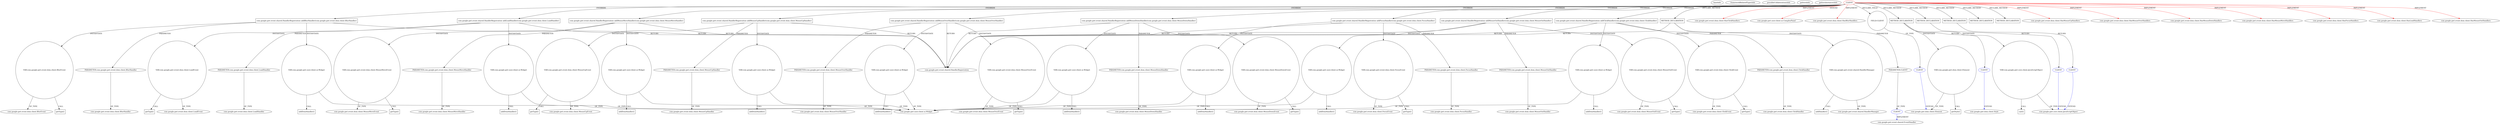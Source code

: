 digraph {
baseInfo[graphId=1568,category="pattern",isAnonymous=false,possibleRelation=true]
frameworkRelatedTypesInfo[0="com.google.gwt.event.dom.client.HasMouseUpHandlers",1="com.google.gwt.event.dom.client.HasMouseMoveHandlers",2="com.google.gwt.event.dom.client.HasFocusHandlers",3="com.google.gwt.event.dom.client.HasClickHandlers",4="com.google.gwt.event.dom.client.HasBlurHandlers",5="com.google.gwt.event.dom.client.HasMouseOutHandlers",6="com.google.gwt.user.client.ui.ComplexPanel",7="com.google.gwt.event.dom.client.HasMouseDownHandlers",8="com.google.gwt.event.dom.client.HasLoadHandlers",9="com.google.gwt.event.dom.client.HasMouseOverHandlers"]
possibleCollaborationsInfo[0="1568~RETURN_TYPE_DECLARATION-CLIENT_METHOD_DECLARATION-~com.google.gwt.event.dom.client.HasMouseUpHandlers com.google.gwt.event.dom.client.HasMouseMoveHandlers com.google.gwt.event.dom.client.HasFocusHandlers com.google.gwt.event.dom.client.HasClickHandlers com.google.gwt.event.dom.client.HasBlurHandlers com.google.gwt.event.dom.client.HasMouseOutHandlers com.google.gwt.user.client.ui.ComplexPanel com.google.gwt.event.dom.client.HasMouseDownHandlers com.google.gwt.event.dom.client.HasLoadHandlers com.google.gwt.event.dom.client.HasMouseOverHandlers ~com.google.gwt.dom.client.Style ~false~false",1="1568~FIELD_TYPE_DECLARATION-~com.google.gwt.event.dom.client.HasMouseUpHandlers com.google.gwt.event.dom.client.HasMouseMoveHandlers com.google.gwt.event.dom.client.HasFocusHandlers com.google.gwt.event.dom.client.HasClickHandlers com.google.gwt.event.dom.client.HasBlurHandlers com.google.gwt.event.dom.client.HasMouseOutHandlers com.google.gwt.user.client.ui.ComplexPanel com.google.gwt.event.dom.client.HasMouseDownHandlers com.google.gwt.event.dom.client.HasLoadHandlers com.google.gwt.event.dom.client.HasMouseOverHandlers ~com.google.gwt.dom.client.Element ~false~false",2="1568~RETURN_TYPE_DECLARATION-CLIENT_METHOD_DECLARATION-~com.google.gwt.event.dom.client.HasMouseUpHandlers com.google.gwt.event.dom.client.HasMouseMoveHandlers com.google.gwt.event.dom.client.HasFocusHandlers com.google.gwt.event.dom.client.HasClickHandlers com.google.gwt.event.dom.client.HasBlurHandlers com.google.gwt.event.dom.client.HasMouseOutHandlers com.google.gwt.user.client.ui.ComplexPanel com.google.gwt.event.dom.client.HasMouseDownHandlers com.google.gwt.event.dom.client.HasLoadHandlers com.google.gwt.event.dom.client.HasMouseOverHandlers ~com.google.gwt.core.client.JavaScriptObject ~false~false",3="1568~RETURN_TYPE_DECLARATION-CLIENT_METHOD_DECLARATION-~com.google.gwt.event.dom.client.HasMouseUpHandlers com.google.gwt.event.dom.client.HasMouseMoveHandlers com.google.gwt.event.dom.client.HasFocusHandlers com.google.gwt.event.dom.client.HasClickHandlers com.google.gwt.event.dom.client.HasBlurHandlers com.google.gwt.event.dom.client.HasMouseOutHandlers com.google.gwt.user.client.ui.ComplexPanel com.google.gwt.event.dom.client.HasMouseDownHandlers com.google.gwt.event.dom.client.HasLoadHandlers com.google.gwt.event.dom.client.HasMouseOverHandlers ~com.google.gwt.core.client.JavaScriptObject ~false~false",4="1568~PARAMETER_TYPE_DECLARATION-CLIENT_METHOD_DECLARATION-~com.google.gwt.event.dom.client.HasMouseUpHandlers com.google.gwt.event.dom.client.HasMouseMoveHandlers com.google.gwt.event.dom.client.HasFocusHandlers com.google.gwt.event.dom.client.HasClickHandlers com.google.gwt.event.dom.client.HasBlurHandlers com.google.gwt.event.dom.client.HasMouseOutHandlers com.google.gwt.user.client.ui.ComplexPanel com.google.gwt.event.dom.client.HasMouseDownHandlers com.google.gwt.event.dom.client.HasLoadHandlers com.google.gwt.event.dom.client.HasMouseOverHandlers ~com.google.gwt.event.shared.EventHandler ~false~false"]
patternInfo[frequency=2.0,patternRootClient=0]
patternInstancesInfo[0="mguiral-GwtSvgLib~/mguiral-GwtSvgLib/GwtSvgLib-master/src/gwt/html5/svg/client/user/ui/SVGSymbolWidget.java~SVGSymbolWidget~3998",1="mguiral-GwtSvgLib~/mguiral-GwtSvgLib/GwtSvgLib-master/src/gwt/html5/svg/client/user/ui/SVGSwitchWidget.java~SVGSwitchWidget~4001"]
26[label="PARAMETER:com.google.gwt.event.dom.client.BlurHandler",vertexType="PARAMETER_DECLARATION",isFrameworkType=false]
27[label="com.google.gwt.event.dom.client.BlurHandler",vertexType="FRAMEWORK_INTERFACE_TYPE",isFrameworkType=false]
24[label="com.google.gwt.event.shared.HandlerRegistration addBlurHandler(com.google.gwt.event.dom.client.BlurHandler)",vertexType="OVERRIDING_METHOD_DECLARATION",isFrameworkType=false,shape=box]
0[label="CLIENT",vertexType="ROOT_CLIENT_CLASS_DECLARATION",isFrameworkType=false,color=red]
4[label="com.google.gwt.event.dom.client.HasClickHandlers",vertexType="FRAMEWORK_INTERFACE_TYPE",isFrameworkType=false]
28[label="VAR:com.google.gwt.user.client.ui.Widget",vertexType="VARIABLE_EXPRESION",isFrameworkType=false,shape=circle]
1[label="com.google.gwt.user.client.ui.ComplexPanel",vertexType="FRAMEWORK_CLASS_TYPE",isFrameworkType=false]
31[label="VAR:com.google.gwt.event.dom.client.BlurEvent",vertexType="VARIABLE_EXPRESION",isFrameworkType=false,shape=circle]
32[label="getType()",vertexType="INSIDE_CALL",isFrameworkType=false,shape=box]
15[label="com.google.gwt.event.shared.HandlerRegistration",vertexType="FRAMEWORK_INTERFACE_TYPE",isFrameworkType=false]
20[label="com.google.gwt.user.client.ui.Widget",vertexType="FRAMEWORK_CLASS_TYPE",isFrameworkType=false]
38[label="VAR:com.google.gwt.user.client.ui.Widget",vertexType="VARIABLE_EXPRESION",isFrameworkType=false,shape=circle]
88[label="VAR:com.google.gwt.user.client.ui.Widget",vertexType="VARIABLE_EXPRESION",isFrameworkType=false,shape=circle]
39[label="addDomHandler()",vertexType="INSIDE_CALL",isFrameworkType=false,shape=box]
89[label="addDomHandler()",vertexType="INSIDE_CALL",isFrameworkType=false,shape=box]
29[label="addDomHandler()",vertexType="INSIDE_CALL",isFrameworkType=false,shape=box]
34[label="com.google.gwt.event.shared.HandlerRegistration addClickHandler(com.google.gwt.event.dom.client.ClickHandler)",vertexType="OVERRIDING_METHOD_DECLARATION",isFrameworkType=false,shape=box]
41[label="VAR:com.google.gwt.event.dom.client.ClickEvent",vertexType="VARIABLE_EXPRESION",isFrameworkType=false,shape=circle]
42[label="getType()",vertexType="INSIDE_CALL",isFrameworkType=false,shape=box]
36[label="PARAMETER:com.google.gwt.event.dom.client.ClickHandler",vertexType="PARAMETER_DECLARATION",isFrameworkType=false]
43[label="com.google.gwt.event.dom.client.ClickEvent",vertexType="FRAMEWORK_CLASS_TYPE",isFrameworkType=false]
37[label="com.google.gwt.event.dom.client.ClickHandler",vertexType="FRAMEWORK_INTERFACE_TYPE",isFrameworkType=false]
33[label="com.google.gwt.event.dom.client.BlurEvent",vertexType="FRAMEWORK_CLASS_TYPE",isFrameworkType=false]
3[label="com.google.gwt.event.dom.client.HasBlurHandlers",vertexType="FRAMEWORK_INTERFACE_TYPE",isFrameworkType=false]
128[label="METHOD_DECLARATION",vertexType="CLIENT_METHOD_DECLARATION",isFrameworkType=false,shape=box]
133[label="METHOD_DECLARATION",vertexType="CLIENT_METHOD_DECLARATION",isFrameworkType=false,shape=box]
117[label="METHOD_DECLARATION",vertexType="CLIENT_METHOD_DECLARATION",isFrameworkType=false,shape=box]
142[label="METHOD_DECLARATION",vertexType="CLIENT_METHOD_DECLARATION",isFrameworkType=false,shape=box]
6[label="com.google.gwt.event.dom.client.HasMouseUpHandlers",vertexType="FRAMEWORK_INTERFACE_TYPE",isFrameworkType=false]
7[label="com.google.gwt.event.dom.client.HasMouseOverHandlers",vertexType="FRAMEWORK_INTERFACE_TYPE",isFrameworkType=false]
11[label="FIELD:CLIENT",vertexType="FIELD_DECLARATION",isFrameworkType=false,shape=circle]
94[label="com.google.gwt.event.shared.HandlerRegistration addLoadHandler(com.google.gwt.event.dom.client.LoadHandler)",vertexType="OVERRIDING_METHOD_DECLARATION",isFrameworkType=false,shape=box]
5[label="com.google.gwt.event.dom.client.HasMouseDownHandlers",vertexType="FRAMEWORK_INTERFACE_TYPE",isFrameworkType=false]
8[label="com.google.gwt.event.dom.client.HasMouseMoveHandlers",vertexType="FRAMEWORK_INTERFACE_TYPE",isFrameworkType=false]
2[label="com.google.gwt.event.dom.client.HasFocusHandlers",vertexType="FRAMEWORK_INTERFACE_TYPE",isFrameworkType=false]
10[label="com.google.gwt.event.dom.client.HasLoadHandlers",vertexType="FRAMEWORK_INTERFACE_TYPE",isFrameworkType=false]
98[label="VAR:com.google.gwt.user.client.ui.Widget",vertexType="VARIABLE_EXPRESION",isFrameworkType=false,shape=circle]
99[label="addDomHandler()",vertexType="INSIDE_CALL",isFrameworkType=false,shape=box]
58[label="VAR:com.google.gwt.user.client.ui.Widget",vertexType="VARIABLE_EXPRESION",isFrameworkType=false,shape=circle]
59[label="addDomHandler()",vertexType="INSIDE_CALL",isFrameworkType=false,shape=box]
68[label="VAR:com.google.gwt.user.client.ui.Widget",vertexType="VARIABLE_EXPRESION",isFrameworkType=false,shape=circle]
69[label="addDomHandler()",vertexType="INSIDE_CALL",isFrameworkType=false,shape=box]
48[label="VAR:com.google.gwt.user.client.ui.Widget",vertexType="VARIABLE_EXPRESION",isFrameworkType=false,shape=circle]
49[label="addDomHandler()",vertexType="INSIDE_CALL",isFrameworkType=false,shape=box]
78[label="VAR:com.google.gwt.user.client.ui.Widget",vertexType="VARIABLE_EXPRESION",isFrameworkType=false,shape=circle]
79[label="addDomHandler()",vertexType="INSIDE_CALL",isFrameworkType=false,shape=box]
18[label="VAR:com.google.gwt.user.client.ui.Widget",vertexType="VARIABLE_EXPRESION",isFrameworkType=false,shape=circle]
19[label="addDomHandler()",vertexType="INSIDE_CALL",isFrameworkType=false,shape=box]
74[label="com.google.gwt.event.shared.HandlerRegistration addMouseMoveHandler(com.google.gwt.event.dom.client.MouseMoveHandler)",vertexType="OVERRIDING_METHOD_DECLARATION",isFrameworkType=false,shape=box]
76[label="PARAMETER:com.google.gwt.event.dom.client.MouseMoveHandler",vertexType="PARAMETER_DECLARATION",isFrameworkType=false]
77[label="com.google.gwt.event.dom.client.MouseMoveHandler",vertexType="FRAMEWORK_INTERFACE_TYPE",isFrameworkType=false]
119[label="METHOD_DECLARATION",vertexType="CLIENT_METHOD_DECLARATION",isFrameworkType=false,shape=box]
125[label="VAR:com.google.gwt.dom.client.Element",vertexType="VARIABLE_EXPRESION",isFrameworkType=false,shape=circle]
104[label="METHOD_DECLARATION",vertexType="CLIENT_METHOD_DECLARATION",isFrameworkType=false,shape=box]
109[label="VAR:com.google.gwt.event.shared.HandlerManager",vertexType="VARIABLE_EXPRESION",isFrameworkType=false,shape=circle]
110[label="addHandler()",vertexType="INSIDE_CALL",isFrameworkType=false,shape=box]
111[label="com.google.gwt.event.shared.HandlerManager",vertexType="FRAMEWORK_CLASS_TYPE",isFrameworkType=false]
106[label="PARAMETER:CLIENT",vertexType="PARAMETER_DECLARATION",isFrameworkType=false]
122[label="VAR:com.google.gwt.core.client.JavaScriptObject",vertexType="VARIABLE_EXPRESION",isFrameworkType=false,shape=circle]
54[label="com.google.gwt.event.shared.HandlerRegistration addMouseUpHandler(com.google.gwt.event.dom.client.MouseUpHandler)",vertexType="OVERRIDING_METHOD_DECLARATION",isFrameworkType=false,shape=box]
56[label="PARAMETER:com.google.gwt.event.dom.client.MouseUpHandler",vertexType="PARAMETER_DECLARATION",isFrameworkType=false]
57[label="com.google.gwt.event.dom.client.MouseUpHandler",vertexType="FRAMEWORK_INTERFACE_TYPE",isFrameworkType=false]
61[label="VAR:com.google.gwt.event.dom.client.MouseUpEvent",vertexType="VARIABLE_EXPRESION",isFrameworkType=false,shape=circle]
63[label="com.google.gwt.event.dom.client.MouseUpEvent",vertexType="FRAMEWORK_CLASS_TYPE",isFrameworkType=false]
62[label="getType()",vertexType="INSIDE_CALL",isFrameworkType=false,shape=box]
9[label="com.google.gwt.event.dom.client.HasMouseOutHandlers",vertexType="FRAMEWORK_INTERFACE_TYPE",isFrameworkType=false]
64[label="com.google.gwt.event.shared.HandlerRegistration addMouseOverHandler(com.google.gwt.event.dom.client.MouseOverHandler)",vertexType="OVERRIDING_METHOD_DECLARATION",isFrameworkType=false,shape=box]
71[label="VAR:com.google.gwt.event.dom.client.MouseOverEvent",vertexType="VARIABLE_EXPRESION",isFrameworkType=false,shape=circle]
72[label="getType()",vertexType="INSIDE_CALL",isFrameworkType=false,shape=box]
73[label="com.google.gwt.event.dom.client.MouseOverEvent",vertexType="FRAMEWORK_CLASS_TYPE",isFrameworkType=false]
101[label="VAR:com.google.gwt.event.dom.client.LoadEvent",vertexType="VARIABLE_EXPRESION",isFrameworkType=false,shape=circle]
102[label="getType()",vertexType="INSIDE_CALL",isFrameworkType=false,shape=box]
44[label="com.google.gwt.event.shared.HandlerRegistration addMouseDownHandler(com.google.gwt.event.dom.client.MouseDownHandler)",vertexType="OVERRIDING_METHOD_DECLARATION",isFrameworkType=false,shape=box]
46[label="PARAMETER:com.google.gwt.event.dom.client.MouseDownHandler",vertexType="PARAMETER_DECLARATION",isFrameworkType=false]
47[label="com.google.gwt.event.dom.client.MouseDownHandler",vertexType="FRAMEWORK_INTERFACE_TYPE",isFrameworkType=false]
66[label="PARAMETER:com.google.gwt.event.dom.client.MouseOverHandler",vertexType="PARAMETER_DECLARATION",isFrameworkType=false]
96[label="PARAMETER:com.google.gwt.event.dom.client.LoadHandler",vertexType="PARAMETER_DECLARATION",isFrameworkType=false]
67[label="com.google.gwt.event.dom.client.MouseOverHandler",vertexType="FRAMEWORK_INTERFACE_TYPE",isFrameworkType=false]
97[label="com.google.gwt.event.dom.client.LoadHandler",vertexType="FRAMEWORK_INTERFACE_TYPE",isFrameworkType=false]
81[label="VAR:com.google.gwt.event.dom.client.MouseMoveEvent",vertexType="VARIABLE_EXPRESION",isFrameworkType=false,shape=circle]
82[label="getType()",vertexType="INSIDE_CALL",isFrameworkType=false,shape=box]
103[label="com.google.gwt.event.dom.client.LoadEvent",vertexType="FRAMEWORK_CLASS_TYPE",isFrameworkType=false]
126[label="getStyle()",vertexType="INSIDE_CALL",isFrameworkType=false,shape=box]
83[label="com.google.gwt.event.dom.client.MouseMoveEvent",vertexType="FRAMEWORK_CLASS_TYPE",isFrameworkType=false]
114[label="com.google.gwt.core.client.JavaScriptObject",vertexType="FRAMEWORK_CLASS_TYPE",isFrameworkType=false]
14[label="com.google.gwt.event.shared.HandlerRegistration addFocusHandler(com.google.gwt.event.dom.client.FocusHandler)",vertexType="OVERRIDING_METHOD_DECLARATION",isFrameworkType=false,shape=box]
16[label="PARAMETER:com.google.gwt.event.dom.client.FocusHandler",vertexType="PARAMETER_DECLARATION",isFrameworkType=false]
17[label="com.google.gwt.event.dom.client.FocusHandler",vertexType="FRAMEWORK_INTERFACE_TYPE",isFrameworkType=false]
21[label="VAR:com.google.gwt.event.dom.client.FocusEvent",vertexType="VARIABLE_EXPRESION",isFrameworkType=false,shape=circle]
22[label="getType()",vertexType="INSIDE_CALL",isFrameworkType=false,shape=box]
23[label="com.google.gwt.event.dom.client.FocusEvent",vertexType="FRAMEWORK_CLASS_TYPE",isFrameworkType=false]
123[label="cast()",vertexType="INSIDE_CALL",isFrameworkType=false,shape=box]
51[label="VAR:com.google.gwt.event.dom.client.MouseDownEvent",vertexType="VARIABLE_EXPRESION",isFrameworkType=false,shape=circle]
53[label="com.google.gwt.event.dom.client.MouseDownEvent",vertexType="FRAMEWORK_CLASS_TYPE",isFrameworkType=false]
52[label="getType()",vertexType="INSIDE_CALL",isFrameworkType=false,shape=box]
13[label="com.google.gwt.dom.client.Element",vertexType="FRAMEWORK_CLASS_TYPE",isFrameworkType=false]
84[label="com.google.gwt.event.shared.HandlerRegistration addMouseOutHandler(com.google.gwt.event.dom.client.MouseOutHandler)",vertexType="OVERRIDING_METHOD_DECLARATION",isFrameworkType=false,shape=box]
91[label="VAR:com.google.gwt.event.dom.client.MouseOutEvent",vertexType="VARIABLE_EXPRESION",isFrameworkType=false,shape=circle]
93[label="com.google.gwt.event.dom.client.MouseOutEvent",vertexType="FRAMEWORK_CLASS_TYPE",isFrameworkType=false]
92[label="getType()",vertexType="INSIDE_CALL",isFrameworkType=false,shape=box]
86[label="PARAMETER:com.google.gwt.event.dom.client.MouseOutHandler",vertexType="PARAMETER_DECLARATION",isFrameworkType=false]
87[label="com.google.gwt.event.dom.client.MouseOutHandler",vertexType="FRAMEWORK_INTERFACE_TYPE",isFrameworkType=false]
120[label="CLIENT",vertexType="REFERENCE_CLIENT_CLASS_DECLARATION",isFrameworkType=false,color=blue]
121[label="com.google.gwt.dom.client.Style",vertexType="FRAMEWORK_CLASS_TYPE",isFrameworkType=false]
12[label="CLIENT",vertexType="REFERENCE_CLIENT_CLASS_DECLARATION",isFrameworkType=false,color=blue]
113[label="CLIENT",vertexType="REFERENCE_CLIENT_CLASS_DECLARATION",isFrameworkType=false,color=blue]
129[label="CLIENT",vertexType="REFERENCE_CLIENT_CLASS_DECLARATION",isFrameworkType=false,color=blue]
107[label="CLIENT",vertexType="REFERENCE_CLIENT_CLASS_DECLARATION",isFrameworkType=false,color=blue]
108[label="com.google.gwt.event.shared.EventHandler",vertexType="FRAMEWORK_INTERFACE_TYPE",isFrameworkType=false]
28->20[label="OF_TYPE"]
0->84[label="OVERRIDE"]
122->114[label="OF_TYPE"]
74->15[label="RETURN"]
64->68[label="INSTANTIATE"]
56->57[label="OF_TYPE"]
64->15[label="RETURN"]
84->15[label="RETURN"]
94->96[label="PARAMETER"]
0->44[label="OVERRIDE"]
98->99[label="CALL"]
0->94[label="OVERRIDE"]
91->93[label="OF_TYPE"]
41->43[label="OF_TYPE"]
58->59[label="CALL"]
54->61[label="INSTANTIATE"]
117->113[label="RETURN"]
101->103[label="OF_TYPE"]
0->14[label="OVERRIDE"]
122->123[label="CALL"]
0->128[label="DECLARE_METHOD"]
0->117[label="DECLARE_METHOD"]
94->15[label="RETURN"]
0->54[label="OVERRIDE"]
48->20[label="OF_TYPE"]
84->88[label="INSTANTIATE"]
14->21[label="INSTANTIATE"]
0->34[label="OVERRIDE"]
81->83[label="OF_TYPE"]
0->6[label="IMPLEMENT",color=red]
68->69[label="CALL"]
86->87[label="OF_TYPE"]
61->62[label="CALL"]
44->46[label="PARAMETER"]
129->114[label="EXTEND",color=blue]
0->119[label="DECLARE_METHOD"]
38->39[label="CALL"]
12->13[label="EXTEND",color=blue]
21->23[label="OF_TYPE"]
101->102[label="CALL"]
18->19[label="CALL"]
0->133[label="DECLARE_METHOD"]
74->78[label="INSTANTIATE"]
0->142[label="DECLARE_METHOD"]
26->27[label="OF_TYPE"]
34->36[label="PARAMETER"]
74->81[label="INSTANTIATE"]
0->24[label="OVERRIDE"]
0->11[label="DECLARE_FIELD"]
11->12[label="OF_TYPE"]
24->15[label="RETURN"]
125->126[label="CALL"]
61->63[label="OF_TYPE"]
119->120[label="RETURN"]
54->15[label="RETURN"]
38->20[label="OF_TYPE"]
34->38[label="INSTANTIATE"]
68->20[label="OF_TYPE"]
54->58[label="INSTANTIATE"]
64->71[label="INSTANTIATE"]
104->109[label="INSTANTIATE"]
28->29[label="CALL"]
36->37[label="OF_TYPE"]
14->15[label="RETURN"]
66->67[label="OF_TYPE"]
120->121[label="EXTEND",color=blue]
64->66[label="PARAMETER"]
0->8[label="IMPLEMENT",color=red]
0->2[label="IMPLEMENT",color=red]
81->82[label="CALL"]
104->15[label="RETURN"]
0->4[label="IMPLEMENT",color=red]
78->79[label="CALL"]
128->129[label="RETURN"]
84->91[label="INSTANTIATE"]
71->72[label="CALL"]
46->47[label="OF_TYPE"]
78->20[label="OF_TYPE"]
119->125[label="INSTANTIATE"]
106->107[label="OF_TYPE"]
125->13[label="OF_TYPE"]
0->74[label="OVERRIDE"]
41->42[label="CALL"]
44->15[label="RETURN"]
24->31[label="INSTANTIATE"]
58->20[label="OF_TYPE"]
34->15[label="RETURN"]
76->77[label="OF_TYPE"]
113->114[label="EXTEND",color=blue]
109->111[label="OF_TYPE"]
0->64[label="OVERRIDE"]
14->16[label="PARAMETER"]
94->98[label="INSTANTIATE"]
71->73[label="OF_TYPE"]
24->26[label="PARAMETER"]
0->3[label="IMPLEMENT",color=red]
24->28[label="INSTANTIATE"]
109->110[label="CALL"]
0->9[label="IMPLEMENT",color=red]
0->1[label="EXTEND",color=red]
91->92[label="CALL"]
84->86[label="PARAMETER"]
44->48[label="INSTANTIATE"]
74->76[label="PARAMETER"]
51->53[label="OF_TYPE"]
51->52[label="CALL"]
0->5[label="IMPLEMENT",color=red]
16->17[label="OF_TYPE"]
94->101[label="INSTANTIATE"]
0->104[label="DECLARE_METHOD"]
21->22[label="CALL"]
44->51[label="INSTANTIATE"]
98->20[label="OF_TYPE"]
107->108[label="IMPLEMENT",color=blue]
14->18[label="INSTANTIATE"]
0->10[label="IMPLEMENT",color=red]
88->89[label="CALL"]
104->106[label="PARAMETER"]
31->32[label="CALL"]
0->7[label="IMPLEMENT",color=red]
34->41[label="INSTANTIATE"]
18->20[label="OF_TYPE"]
88->20[label="OF_TYPE"]
48->49[label="CALL"]
31->33[label="OF_TYPE"]
96->97[label="OF_TYPE"]
119->122[label="INSTANTIATE"]
54->56[label="PARAMETER"]
}
